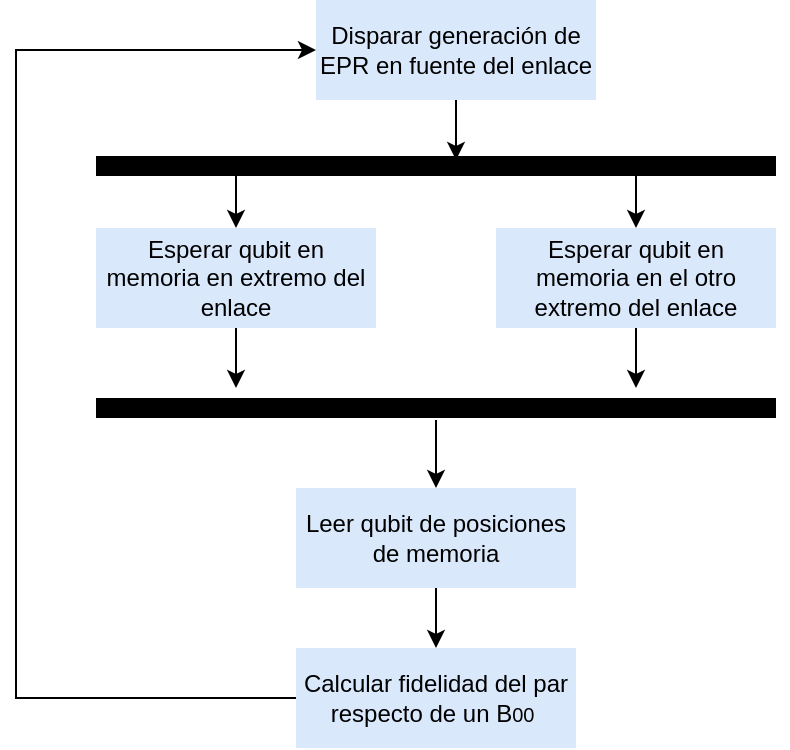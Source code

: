 <mxfile version="24.2.5" type="device">
  <diagram name="Página-1" id="xVrf8d9cAuPvjDPpBpi5">
    <mxGraphModel dx="810" dy="454" grid="1" gridSize="10" guides="1" tooltips="1" connect="1" arrows="1" fold="1" page="1" pageScale="1" pageWidth="1169" pageHeight="827" math="0" shadow="0">
      <root>
        <mxCell id="0" />
        <mxCell id="1" parent="0" />
        <mxCell id="cn9PxRdH5zubQQloBJOQ-5" style="edgeStyle=orthogonalEdgeStyle;rounded=0;orthogonalLoop=1;jettySize=auto;html=1;exitX=0.5;exitY=1;exitDx=0;exitDy=0;" edge="1" parent="1" source="cn9PxRdH5zubQQloBJOQ-1">
          <mxGeometry relative="1" as="geometry">
            <mxPoint x="260" y="294" as="targetPoint" />
          </mxGeometry>
        </mxCell>
        <mxCell id="cn9PxRdH5zubQQloBJOQ-1" value="Esperar qubit en memoria en extremo del enlace" style="rounded=0;whiteSpace=wrap;html=1;fillColor=#dae8fc;strokeColor=none;" vertex="1" parent="1">
          <mxGeometry x="190" y="214" width="140" height="50" as="geometry" />
        </mxCell>
        <mxCell id="cn9PxRdH5zubQQloBJOQ-6" style="edgeStyle=orthogonalEdgeStyle;rounded=0;orthogonalLoop=1;jettySize=auto;html=1;exitX=0.5;exitY=1;exitDx=0;exitDy=0;" edge="1" parent="1" source="cn9PxRdH5zubQQloBJOQ-2">
          <mxGeometry relative="1" as="geometry">
            <mxPoint x="460" y="294" as="targetPoint" />
          </mxGeometry>
        </mxCell>
        <mxCell id="cn9PxRdH5zubQQloBJOQ-2" value="Esperar qubit en memoria en el otro extremo del enlace" style="rounded=0;whiteSpace=wrap;html=1;fillColor=#dae8fc;strokeColor=none;" vertex="1" parent="1">
          <mxGeometry x="390" y="214" width="140" height="50" as="geometry" />
        </mxCell>
        <mxCell id="cn9PxRdH5zubQQloBJOQ-3" value="" style="endArrow=none;html=1;rounded=0;strokeWidth=10;" edge="1" parent="1">
          <mxGeometry width="50" height="50" relative="1" as="geometry">
            <mxPoint x="190" y="304" as="sourcePoint" />
            <mxPoint x="530" y="304" as="targetPoint" />
          </mxGeometry>
        </mxCell>
        <mxCell id="cn9PxRdH5zubQQloBJOQ-18" style="edgeStyle=orthogonalEdgeStyle;rounded=0;orthogonalLoop=1;jettySize=auto;html=1;exitX=0.5;exitY=1;exitDx=0;exitDy=0;entryX=0.5;entryY=0;entryDx=0;entryDy=0;" edge="1" parent="1" source="cn9PxRdH5zubQQloBJOQ-7" target="cn9PxRdH5zubQQloBJOQ-8">
          <mxGeometry relative="1" as="geometry" />
        </mxCell>
        <mxCell id="cn9PxRdH5zubQQloBJOQ-7" value="Leer qubit de posiciones de memoria" style="rounded=0;whiteSpace=wrap;html=1;fillColor=#dae8fc;strokeColor=none;" vertex="1" parent="1">
          <mxGeometry x="290" y="344" width="140" height="50" as="geometry" />
        </mxCell>
        <mxCell id="cn9PxRdH5zubQQloBJOQ-16" style="edgeStyle=orthogonalEdgeStyle;rounded=0;orthogonalLoop=1;jettySize=auto;html=1;exitX=0;exitY=0.5;exitDx=0;exitDy=0;entryX=0;entryY=0.5;entryDx=0;entryDy=0;" edge="1" parent="1" source="cn9PxRdH5zubQQloBJOQ-8" target="cn9PxRdH5zubQQloBJOQ-9">
          <mxGeometry relative="1" as="geometry">
            <Array as="points">
              <mxPoint x="150" y="449" />
              <mxPoint x="150" y="125" />
            </Array>
          </mxGeometry>
        </mxCell>
        <mxCell id="cn9PxRdH5zubQQloBJOQ-8" value="Calcular fidelidad del par respecto de un B&lt;font style=&quot;font-size: 10px;&quot;&gt;00&lt;/font&gt;&amp;nbsp;" style="rounded=0;whiteSpace=wrap;html=1;fillColor=#dae8fc;strokeColor=none;" vertex="1" parent="1">
          <mxGeometry x="290" y="424" width="140" height="50" as="geometry" />
        </mxCell>
        <mxCell id="cn9PxRdH5zubQQloBJOQ-11" style="edgeStyle=orthogonalEdgeStyle;rounded=0;orthogonalLoop=1;jettySize=auto;html=1;exitX=0.5;exitY=1;exitDx=0;exitDy=0;" edge="1" parent="1" source="cn9PxRdH5zubQQloBJOQ-9">
          <mxGeometry relative="1" as="geometry">
            <mxPoint x="370" y="180" as="targetPoint" />
          </mxGeometry>
        </mxCell>
        <mxCell id="cn9PxRdH5zubQQloBJOQ-9" value="Disparar generación de EPR en fuente del enlace" style="rounded=0;whiteSpace=wrap;html=1;fillColor=#dae8fc;strokeColor=none;" vertex="1" parent="1">
          <mxGeometry x="300" y="100" width="140" height="50" as="geometry" />
        </mxCell>
        <mxCell id="cn9PxRdH5zubQQloBJOQ-10" value="" style="endArrow=none;html=1;rounded=0;strokeWidth=10;" edge="1" parent="1">
          <mxGeometry width="50" height="50" relative="1" as="geometry">
            <mxPoint x="190" y="183" as="sourcePoint" />
            <mxPoint x="530" y="183" as="targetPoint" />
            <Array as="points" />
          </mxGeometry>
        </mxCell>
        <mxCell id="cn9PxRdH5zubQQloBJOQ-14" style="edgeStyle=orthogonalEdgeStyle;rounded=0;orthogonalLoop=1;jettySize=auto;html=1;entryX=0.5;entryY=0;entryDx=0;entryDy=0;" edge="1" parent="1" target="cn9PxRdH5zubQQloBJOQ-1">
          <mxGeometry relative="1" as="geometry">
            <mxPoint x="380" y="190" as="targetPoint" />
            <mxPoint x="260" y="180" as="sourcePoint" />
          </mxGeometry>
        </mxCell>
        <mxCell id="cn9PxRdH5zubQQloBJOQ-15" style="edgeStyle=orthogonalEdgeStyle;rounded=0;orthogonalLoop=1;jettySize=auto;html=1;entryX=0.5;entryY=0;entryDx=0;entryDy=0;" edge="1" parent="1" target="cn9PxRdH5zubQQloBJOQ-2">
          <mxGeometry relative="1" as="geometry">
            <mxPoint x="390" y="200" as="targetPoint" />
            <mxPoint x="460" y="180" as="sourcePoint" />
          </mxGeometry>
        </mxCell>
        <mxCell id="cn9PxRdH5zubQQloBJOQ-17" style="edgeStyle=orthogonalEdgeStyle;rounded=0;orthogonalLoop=1;jettySize=auto;html=1;entryX=0.5;entryY=0;entryDx=0;entryDy=0;" edge="1" parent="1" target="cn9PxRdH5zubQQloBJOQ-7">
          <mxGeometry relative="1" as="geometry">
            <mxPoint x="360" y="340" as="targetPoint" />
            <mxPoint x="360" y="310" as="sourcePoint" />
            <Array as="points">
              <mxPoint x="360" y="320" />
              <mxPoint x="360" y="320" />
            </Array>
          </mxGeometry>
        </mxCell>
      </root>
    </mxGraphModel>
  </diagram>
</mxfile>
